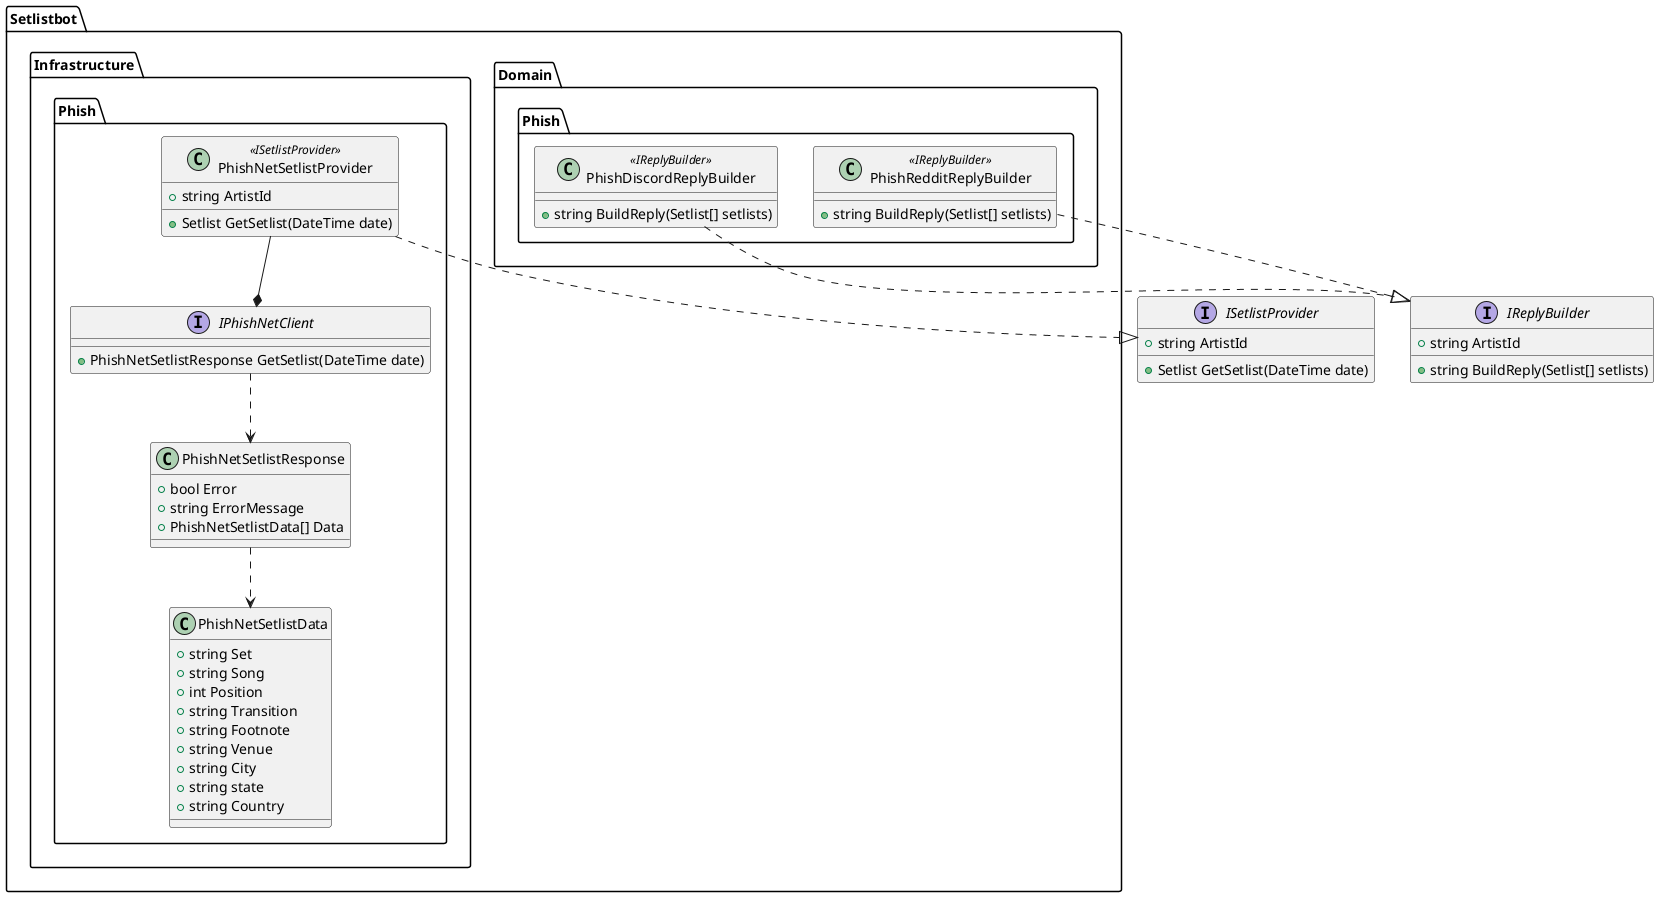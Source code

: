 @startuml C4 Code


interface IReplyBuilder {
    +string ArtistId
    +string BuildReply(Setlist[] setlists)
}

interface ISetlistProvider {
    +string ArtistId
    +Setlist GetSetlist(DateTime date)
}

package "Setlistbot.Domain.Phish" {
    class PhishRedditReplyBuilder <<IReplyBuilder>> {
        +string BuildReply(Setlist[] setlists)
    }
    
    PhishRedditReplyBuilder ..|> IReplyBuilder

    class PhishDiscordReplyBuilder <<IReplyBuilder>> {
        +string BuildReply(Setlist[] setlists)
    }

    PhishDiscordReplyBuilder ..|> IReplyBuilder
}

package "Setlistbot.Infrastructure.Phish" {
    interface IPhishNetClient {
        +PhishNetSetlistResponse GetSetlist(DateTime date)
    }

    IPhishNetClient ..> PhishNetSetlistResponse

    class PhishNetSetlistProvider <<ISetlistProvider>> {
        +string ArtistId
        +Setlist GetSetlist(DateTime date)
    }

    PhishNetSetlistProvider ..|> ISetlistProvider
    PhishNetSetlistProvider --* IPhishNetClient

    class PhishNetSetlistResponse {
        +bool Error
        +string ErrorMessage
        +PhishNetSetlistData[] Data
    }

    PhishNetSetlistResponse ..> PhishNetSetlistData

    class PhishNetSetlistData {
        +string Set
        +string Song
        +int Position
        +string Transition
        +string Footnote
        +string Venue
        +string City
        +string state
        +string Country
    }
}
